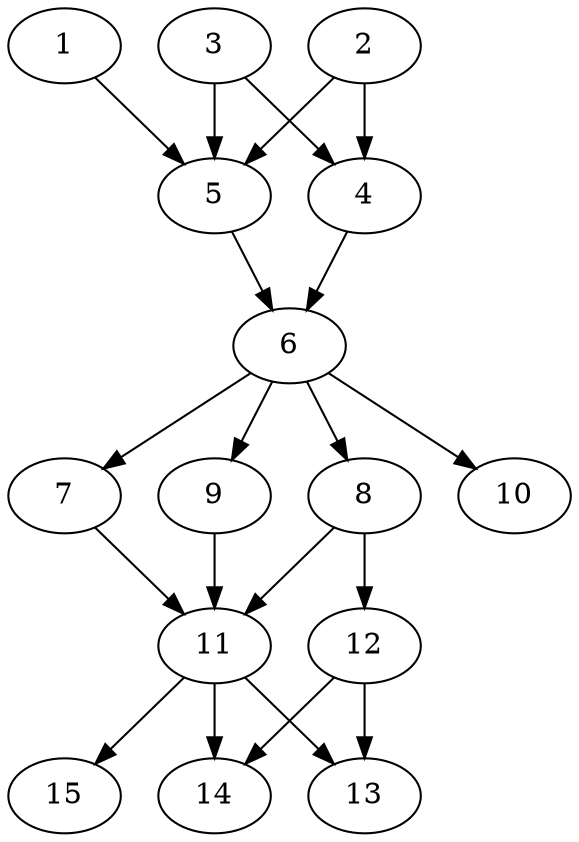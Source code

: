 // DAG automatically generated by daggen at Thu Oct  3 13:59:26 2019
// ./daggen --dot -n 15 --ccr 0.4 --fat 0.5 --regular 0.5 --density 0.9 --mindata 5242880 --maxdata 52428800 
digraph G {
  1 [size="111024640", alpha="0.16", expect_size="44409856"] 
  1 -> 5 [size ="44409856"]
  2 [size="125450240", alpha="0.02", expect_size="50180096"] 
  2 -> 4 [size ="50180096"]
  2 -> 5 [size ="50180096"]
  3 [size="123891200", alpha="0.10", expect_size="49556480"] 
  3 -> 4 [size ="49556480"]
  3 -> 5 [size ="49556480"]
  4 [size="110067200", alpha="0.15", expect_size="44026880"] 
  4 -> 6 [size ="44026880"]
  5 [size="30835200", alpha="0.12", expect_size="12334080"] 
  5 -> 6 [size ="12334080"]
  6 [size="85419520", alpha="0.04", expect_size="34167808"] 
  6 -> 7 [size ="34167808"]
  6 -> 8 [size ="34167808"]
  6 -> 9 [size ="34167808"]
  6 -> 10 [size ="34167808"]
  7 [size="80596480", alpha="0.08", expect_size="32238592"] 
  7 -> 11 [size ="32238592"]
  8 [size="44198400", alpha="0.03", expect_size="17679360"] 
  8 -> 11 [size ="17679360"]
  8 -> 12 [size ="17679360"]
  9 [size="91535360", alpha="0.07", expect_size="36614144"] 
  9 -> 11 [size ="36614144"]
  10 [size="104089600", alpha="0.12", expect_size="41635840"] 
  11 [size="88081920", alpha="0.09", expect_size="35232768"] 
  11 -> 13 [size ="35232768"]
  11 -> 14 [size ="35232768"]
  11 -> 15 [size ="35232768"]
  12 [size="64396800", alpha="0.08", expect_size="25758720"] 
  12 -> 13 [size ="25758720"]
  12 -> 14 [size ="25758720"]
  13 [size="77591040", alpha="0.08", expect_size="31036416"] 
  14 [size="17336320", alpha="0.03", expect_size="6934528"] 
  15 [size="105766400", alpha="0.02", expect_size="42306560"] 
}
